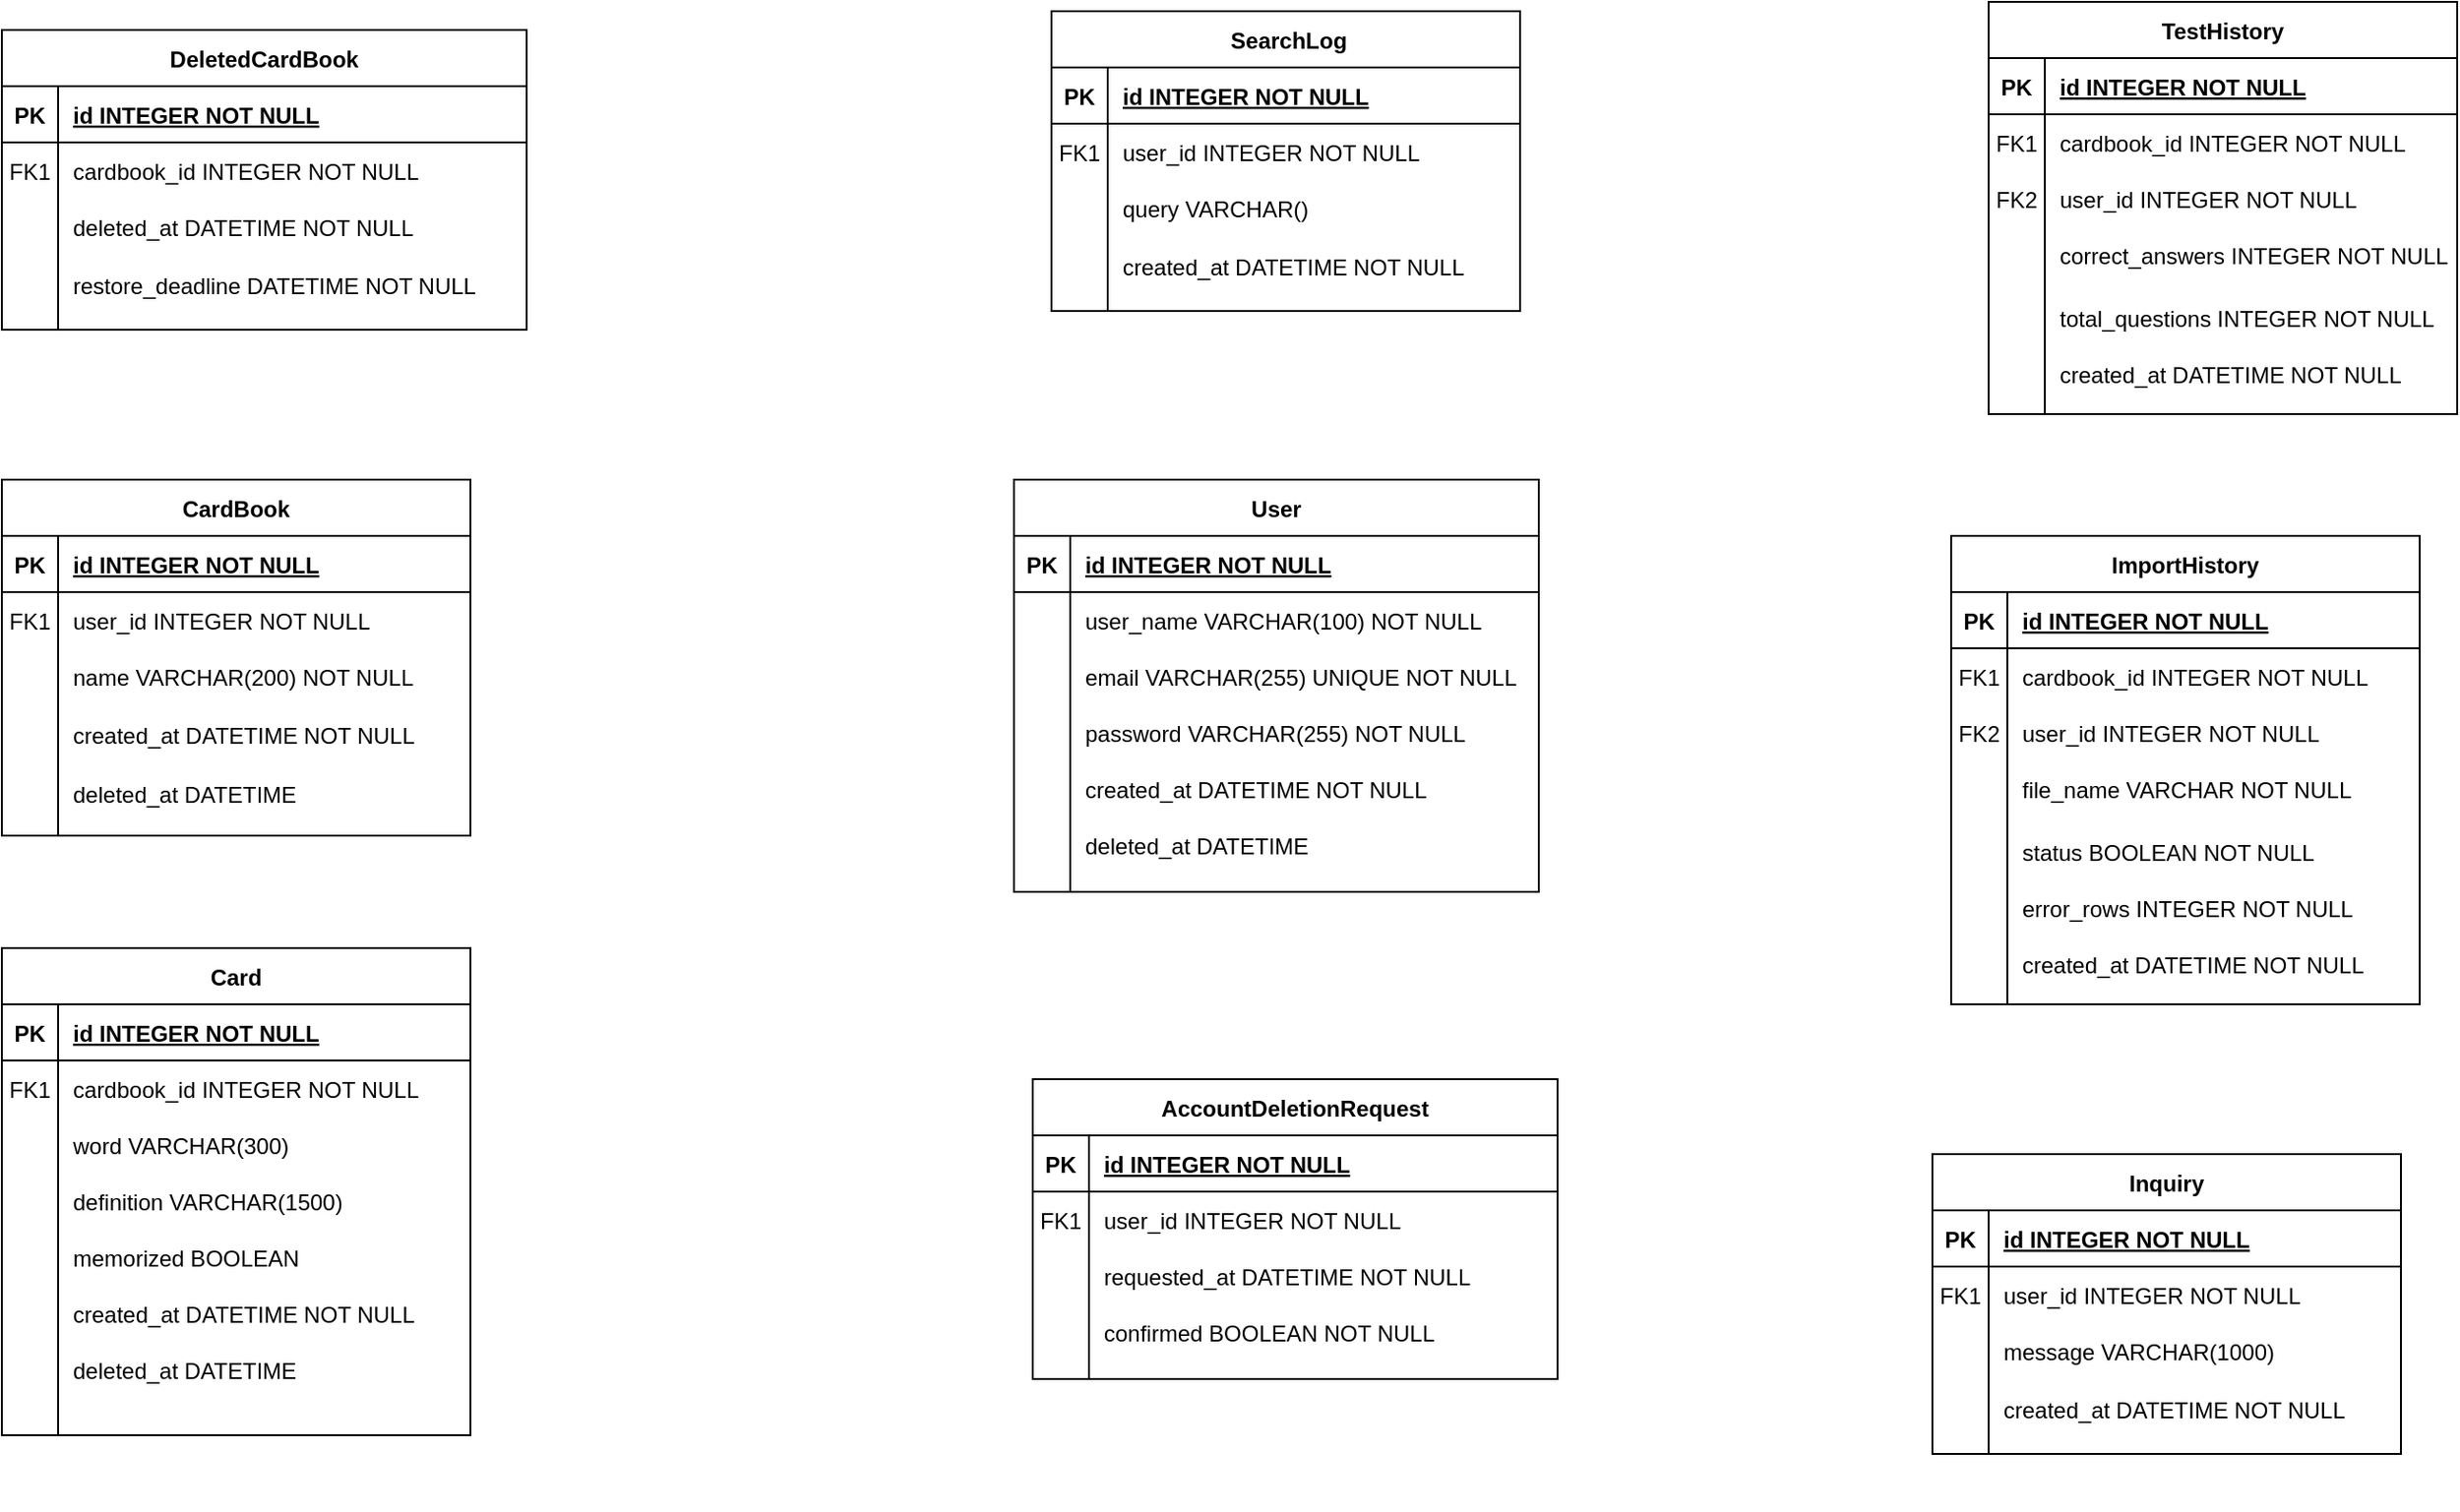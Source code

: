 <mxfile version="24.8.6">
  <diagram id="R2lEEEUBdFMjLlhIrx00" name="Page-1">
    <mxGraphModel dx="756" dy="458" grid="1" gridSize="10" guides="1" tooltips="1" connect="1" arrows="1" fold="1" page="1" pageScale="1" pageWidth="1600" pageHeight="900" math="0" shadow="0" extFonts="Permanent Marker^https://fonts.googleapis.com/css?family=Permanent+Marker">
      <root>
        <mxCell id="0" />
        <mxCell id="1" parent="0" />
        <mxCell id="qkzgwU8av69bWZAV1weR-19" value="" style="group" vertex="1" connectable="0" parent="1">
          <mxGeometry x="710" y="320" width="280" height="220" as="geometry" />
        </mxCell>
        <mxCell id="C-vyLk0tnHw3VtMMgP7b-23" value="User" style="shape=table;startSize=30;container=1;collapsible=1;childLayout=tableLayout;fixedRows=1;rowLines=0;fontStyle=1;align=center;resizeLast=1;" parent="qkzgwU8av69bWZAV1weR-19" vertex="1">
          <mxGeometry width="280" height="220" as="geometry" />
        </mxCell>
        <mxCell id="C-vyLk0tnHw3VtMMgP7b-24" value="" style="shape=partialRectangle;collapsible=0;dropTarget=0;pointerEvents=0;fillColor=none;points=[[0,0.5],[1,0.5]];portConstraint=eastwest;top=0;left=0;right=0;bottom=1;" parent="C-vyLk0tnHw3VtMMgP7b-23" vertex="1">
          <mxGeometry y="30" width="280" height="30" as="geometry" />
        </mxCell>
        <mxCell id="C-vyLk0tnHw3VtMMgP7b-25" value="PK" style="shape=partialRectangle;overflow=hidden;connectable=0;fillColor=none;top=0;left=0;bottom=0;right=0;fontStyle=1;" parent="C-vyLk0tnHw3VtMMgP7b-24" vertex="1">
          <mxGeometry width="30.0" height="30" as="geometry">
            <mxRectangle width="30.0" height="30" as="alternateBounds" />
          </mxGeometry>
        </mxCell>
        <mxCell id="C-vyLk0tnHw3VtMMgP7b-26" value="id INTEGER NOT NULL" style="shape=partialRectangle;overflow=hidden;connectable=0;fillColor=none;top=0;left=0;bottom=0;right=0;align=left;spacingLeft=6;fontStyle=5;" parent="C-vyLk0tnHw3VtMMgP7b-24" vertex="1">
          <mxGeometry x="30.0" width="250.0" height="30" as="geometry">
            <mxRectangle width="250.0" height="30" as="alternateBounds" />
          </mxGeometry>
        </mxCell>
        <mxCell id="C-vyLk0tnHw3VtMMgP7b-27" value="" style="shape=partialRectangle;collapsible=0;dropTarget=0;pointerEvents=0;fillColor=none;points=[[0,0.5],[1,0.5]];portConstraint=eastwest;top=0;left=0;right=0;bottom=0;" parent="C-vyLk0tnHw3VtMMgP7b-23" vertex="1">
          <mxGeometry y="60" width="280" height="30" as="geometry" />
        </mxCell>
        <mxCell id="C-vyLk0tnHw3VtMMgP7b-28" value="" style="shape=partialRectangle;overflow=hidden;connectable=0;fillColor=none;top=0;left=0;bottom=0;right=0;" parent="C-vyLk0tnHw3VtMMgP7b-27" vertex="1">
          <mxGeometry width="30.0" height="30" as="geometry">
            <mxRectangle width="30.0" height="30" as="alternateBounds" />
          </mxGeometry>
        </mxCell>
        <mxCell id="C-vyLk0tnHw3VtMMgP7b-29" value="user_name VARCHAR(100) NOT NULL" style="shape=partialRectangle;overflow=hidden;connectable=0;fillColor=none;top=0;left=0;bottom=0;right=0;align=left;spacingLeft=6;" parent="C-vyLk0tnHw3VtMMgP7b-27" vertex="1">
          <mxGeometry x="30.0" width="250.0" height="30" as="geometry">
            <mxRectangle width="250.0" height="30" as="alternateBounds" />
          </mxGeometry>
        </mxCell>
        <mxCell id="qkzgwU8av69bWZAV1weR-18" value="" style="group" vertex="1" connectable="0" parent="qkzgwU8av69bWZAV1weR-19">
          <mxGeometry x="30.0" y="90" width="240.0" height="130" as="geometry" />
        </mxCell>
        <mxCell id="qkzgwU8av69bWZAV1weR-10" value="email VARCHAR(255) UNIQUE NOT NULL" style="shape=partialRectangle;overflow=hidden;connectable=0;fillColor=none;top=0;left=0;bottom=0;right=0;align=left;spacingLeft=6;" vertex="1" parent="qkzgwU8av69bWZAV1weR-18">
          <mxGeometry width="240.0" height="30" as="geometry">
            <mxRectangle width="240.0" height="30" as="alternateBounds" />
          </mxGeometry>
        </mxCell>
        <mxCell id="qkzgwU8av69bWZAV1weR-11" value="password VARCHAR(255) NOT NULL" style="shape=partialRectangle;overflow=hidden;connectable=0;fillColor=none;top=0;left=0;bottom=0;right=0;align=left;spacingLeft=6;" vertex="1" parent="qkzgwU8av69bWZAV1weR-18">
          <mxGeometry y="30" width="240.0" height="30" as="geometry">
            <mxRectangle width="240.0" height="30" as="alternateBounds" />
          </mxGeometry>
        </mxCell>
        <mxCell id="qkzgwU8av69bWZAV1weR-12" value="" style="endArrow=none;html=1;rounded=0;" edge="1" parent="qkzgwU8av69bWZAV1weR-18">
          <mxGeometry width="50" height="50" relative="1" as="geometry">
            <mxPoint x="5.684e-14" y="130" as="sourcePoint" />
            <mxPoint x="5.684e-14" as="targetPoint" />
          </mxGeometry>
        </mxCell>
        <mxCell id="qkzgwU8av69bWZAV1weR-13" value="created_at DATETIME NOT NULL" style="shape=partialRectangle;overflow=hidden;connectable=0;fillColor=none;top=0;left=0;bottom=0;right=0;align=left;spacingLeft=6;" vertex="1" parent="qkzgwU8av69bWZAV1weR-18">
          <mxGeometry y="60" width="240.0" height="30" as="geometry">
            <mxRectangle width="240.0" height="30" as="alternateBounds" />
          </mxGeometry>
        </mxCell>
        <mxCell id="qkzgwU8av69bWZAV1weR-14" value="deleted_at DATETIME" style="shape=partialRectangle;overflow=hidden;connectable=0;fillColor=none;top=0;left=0;bottom=0;right=0;align=left;spacingLeft=6;" vertex="1" parent="qkzgwU8av69bWZAV1weR-18">
          <mxGeometry y="90" width="240.0" height="30" as="geometry">
            <mxRectangle width="240.0" height="30" as="alternateBounds" />
          </mxGeometry>
        </mxCell>
        <mxCell id="qkzgwU8av69bWZAV1weR-21" value="" style="group" vertex="1" connectable="0" parent="1">
          <mxGeometry x="170" y="320" width="250" height="190" as="geometry" />
        </mxCell>
        <mxCell id="qkzgwU8av69bWZAV1weR-17" value="" style="endArrow=none;html=1;rounded=0;entryX=0.12;entryY=0.995;entryDx=0;entryDy=0;entryPerimeter=0;" edge="1" parent="qkzgwU8av69bWZAV1weR-21" target="C-vyLk0tnHw3VtMMgP7b-9">
          <mxGeometry width="50" height="50" relative="1" as="geometry">
            <mxPoint x="30" y="190" as="sourcePoint" />
            <mxPoint x="65" y="126.667" as="targetPoint" />
          </mxGeometry>
        </mxCell>
        <mxCell id="qkzgwU8av69bWZAV1weR-20" value="" style="group" vertex="1" connectable="0" parent="qkzgwU8av69bWZAV1weR-21">
          <mxGeometry width="250" height="190" as="geometry" />
        </mxCell>
        <mxCell id="C-vyLk0tnHw3VtMMgP7b-2" value="CardBook" style="shape=table;startSize=30;container=1;collapsible=1;childLayout=tableLayout;fixedRows=1;rowLines=0;fontStyle=1;align=center;resizeLast=1;" parent="qkzgwU8av69bWZAV1weR-20" vertex="1">
          <mxGeometry width="250" height="190" as="geometry" />
        </mxCell>
        <mxCell id="C-vyLk0tnHw3VtMMgP7b-3" value="" style="shape=partialRectangle;collapsible=0;dropTarget=0;pointerEvents=0;fillColor=none;points=[[0,0.5],[1,0.5]];portConstraint=eastwest;top=0;left=0;right=0;bottom=1;" parent="C-vyLk0tnHw3VtMMgP7b-2" vertex="1">
          <mxGeometry y="30" width="250" height="30" as="geometry" />
        </mxCell>
        <mxCell id="C-vyLk0tnHw3VtMMgP7b-4" value="PK" style="shape=partialRectangle;overflow=hidden;connectable=0;fillColor=none;top=0;left=0;bottom=0;right=0;fontStyle=1;" parent="C-vyLk0tnHw3VtMMgP7b-3" vertex="1">
          <mxGeometry width="30" height="30" as="geometry">
            <mxRectangle width="30" height="30" as="alternateBounds" />
          </mxGeometry>
        </mxCell>
        <mxCell id="C-vyLk0tnHw3VtMMgP7b-5" value="id INTEGER NOT NULL " style="shape=partialRectangle;overflow=hidden;connectable=0;fillColor=none;top=0;left=0;bottom=0;right=0;align=left;spacingLeft=6;fontStyle=5;" parent="C-vyLk0tnHw3VtMMgP7b-3" vertex="1">
          <mxGeometry x="30" width="220" height="30" as="geometry">
            <mxRectangle width="220" height="30" as="alternateBounds" />
          </mxGeometry>
        </mxCell>
        <mxCell id="C-vyLk0tnHw3VtMMgP7b-6" value="" style="shape=partialRectangle;collapsible=0;dropTarget=0;pointerEvents=0;fillColor=none;points=[[0,0.5],[1,0.5]];portConstraint=eastwest;top=0;left=0;right=0;bottom=0;" parent="C-vyLk0tnHw3VtMMgP7b-2" vertex="1">
          <mxGeometry y="60" width="250" height="30" as="geometry" />
        </mxCell>
        <mxCell id="C-vyLk0tnHw3VtMMgP7b-7" value="FK1" style="shape=partialRectangle;overflow=hidden;connectable=0;fillColor=none;top=0;left=0;bottom=0;right=0;" parent="C-vyLk0tnHw3VtMMgP7b-6" vertex="1">
          <mxGeometry width="30" height="30" as="geometry">
            <mxRectangle width="30" height="30" as="alternateBounds" />
          </mxGeometry>
        </mxCell>
        <mxCell id="C-vyLk0tnHw3VtMMgP7b-8" value="user_id INTEGER NOT NULL" style="shape=partialRectangle;overflow=hidden;connectable=0;fillColor=none;top=0;left=0;bottom=0;right=0;align=left;spacingLeft=6;" parent="C-vyLk0tnHw3VtMMgP7b-6" vertex="1">
          <mxGeometry x="30" width="220" height="30" as="geometry">
            <mxRectangle width="220" height="30" as="alternateBounds" />
          </mxGeometry>
        </mxCell>
        <mxCell id="C-vyLk0tnHw3VtMMgP7b-9" value="" style="shape=partialRectangle;collapsible=0;dropTarget=0;pointerEvents=0;fillColor=none;points=[[0,0.5],[1,0.5]];portConstraint=eastwest;top=0;left=0;right=0;bottom=0;" parent="C-vyLk0tnHw3VtMMgP7b-2" vertex="1">
          <mxGeometry y="90" width="250" height="30" as="geometry" />
        </mxCell>
        <mxCell id="C-vyLk0tnHw3VtMMgP7b-10" value="" style="shape=partialRectangle;overflow=hidden;connectable=0;fillColor=none;top=0;left=0;bottom=0;right=0;" parent="C-vyLk0tnHw3VtMMgP7b-9" vertex="1">
          <mxGeometry width="30" height="30" as="geometry">
            <mxRectangle width="30" height="30" as="alternateBounds" />
          </mxGeometry>
        </mxCell>
        <mxCell id="C-vyLk0tnHw3VtMMgP7b-11" value="name VARCHAR(200) NOT NULL" style="shape=partialRectangle;overflow=hidden;connectable=0;fillColor=none;top=0;left=0;bottom=0;right=0;align=left;spacingLeft=6;" parent="C-vyLk0tnHw3VtMMgP7b-9" vertex="1">
          <mxGeometry x="30" width="220" height="30" as="geometry">
            <mxRectangle width="220" height="30" as="alternateBounds" />
          </mxGeometry>
        </mxCell>
        <mxCell id="qkzgwU8av69bWZAV1weR-15" value="created_at DATETIME NOT NULL" style="shape=partialRectangle;overflow=hidden;connectable=0;fillColor=none;top=0;left=0;bottom=0;right=0;align=left;spacingLeft=6;container=1;" vertex="1" parent="qkzgwU8av69bWZAV1weR-20">
          <mxGeometry x="30" y="119.997" width="220" height="31.667" as="geometry">
            <mxRectangle width="220" height="30" as="alternateBounds" />
          </mxGeometry>
        </mxCell>
        <mxCell id="qkzgwU8av69bWZAV1weR-16" value="deleted_at DATETIME" style="shape=partialRectangle;overflow=hidden;connectable=0;fillColor=none;top=0;left=0;bottom=0;right=0;align=left;spacingLeft=6;" vertex="1" parent="qkzgwU8av69bWZAV1weR-20">
          <mxGeometry x="30" y="151.663" width="220" height="31.667" as="geometry">
            <mxRectangle width="220" height="30" as="alternateBounds" />
          </mxGeometry>
        </mxCell>
        <mxCell id="qkzgwU8av69bWZAV1weR-58" value="" style="group" vertex="1" connectable="0" parent="1">
          <mxGeometry x="170" y="80" width="280" height="190" as="geometry" />
        </mxCell>
        <mxCell id="qkzgwU8av69bWZAV1weR-59" value="" style="endArrow=none;html=1;rounded=0;" edge="1" parent="qkzgwU8av69bWZAV1weR-58">
          <mxGeometry width="50" height="50" relative="1" as="geometry">
            <mxPoint x="30" y="160" as="sourcePoint" />
            <mxPoint x="30" y="120" as="targetPoint" />
          </mxGeometry>
        </mxCell>
        <mxCell id="qkzgwU8av69bWZAV1weR-60" value="" style="group" vertex="1" connectable="0" parent="qkzgwU8av69bWZAV1weR-58">
          <mxGeometry width="280" height="190" as="geometry" />
        </mxCell>
        <mxCell id="qkzgwU8av69bWZAV1weR-61" value="DeletedCardBook" style="shape=table;startSize=30;container=1;collapsible=1;childLayout=tableLayout;fixedRows=1;rowLines=0;fontStyle=1;align=center;resizeLast=1;" vertex="1" parent="qkzgwU8av69bWZAV1weR-60">
          <mxGeometry width="280" height="160" as="geometry" />
        </mxCell>
        <mxCell id="qkzgwU8av69bWZAV1weR-62" value="" style="shape=partialRectangle;collapsible=0;dropTarget=0;pointerEvents=0;fillColor=none;points=[[0,0.5],[1,0.5]];portConstraint=eastwest;top=0;left=0;right=0;bottom=1;" vertex="1" parent="qkzgwU8av69bWZAV1weR-61">
          <mxGeometry y="30" width="280" height="30" as="geometry" />
        </mxCell>
        <mxCell id="qkzgwU8av69bWZAV1weR-63" value="PK" style="shape=partialRectangle;overflow=hidden;connectable=0;fillColor=none;top=0;left=0;bottom=0;right=0;fontStyle=1;" vertex="1" parent="qkzgwU8av69bWZAV1weR-62">
          <mxGeometry width="30" height="30" as="geometry">
            <mxRectangle width="30" height="30" as="alternateBounds" />
          </mxGeometry>
        </mxCell>
        <mxCell id="qkzgwU8av69bWZAV1weR-64" value="id INTEGER NOT NULL " style="shape=partialRectangle;overflow=hidden;connectable=0;fillColor=none;top=0;left=0;bottom=0;right=0;align=left;spacingLeft=6;fontStyle=5;" vertex="1" parent="qkzgwU8av69bWZAV1weR-62">
          <mxGeometry x="30" width="250" height="30" as="geometry">
            <mxRectangle width="250" height="30" as="alternateBounds" />
          </mxGeometry>
        </mxCell>
        <mxCell id="qkzgwU8av69bWZAV1weR-65" value="" style="shape=partialRectangle;collapsible=0;dropTarget=0;pointerEvents=0;fillColor=none;points=[[0,0.5],[1,0.5]];portConstraint=eastwest;top=0;left=0;right=0;bottom=0;" vertex="1" parent="qkzgwU8av69bWZAV1weR-61">
          <mxGeometry y="60" width="280" height="30" as="geometry" />
        </mxCell>
        <mxCell id="qkzgwU8av69bWZAV1weR-66" value="FK1" style="shape=partialRectangle;overflow=hidden;connectable=0;fillColor=none;top=0;left=0;bottom=0;right=0;" vertex="1" parent="qkzgwU8av69bWZAV1weR-65">
          <mxGeometry width="30" height="30" as="geometry">
            <mxRectangle width="30" height="30" as="alternateBounds" />
          </mxGeometry>
        </mxCell>
        <mxCell id="qkzgwU8av69bWZAV1weR-67" value="cardbook_id INTEGER NOT NULL" style="shape=partialRectangle;overflow=hidden;connectable=0;fillColor=none;top=0;left=0;bottom=0;right=0;align=left;spacingLeft=6;" vertex="1" parent="qkzgwU8av69bWZAV1weR-65">
          <mxGeometry x="30" width="250" height="30" as="geometry">
            <mxRectangle width="250" height="30" as="alternateBounds" />
          </mxGeometry>
        </mxCell>
        <mxCell id="qkzgwU8av69bWZAV1weR-68" value="" style="shape=partialRectangle;collapsible=0;dropTarget=0;pointerEvents=0;fillColor=none;points=[[0,0.5],[1,0.5]];portConstraint=eastwest;top=0;left=0;right=0;bottom=0;" vertex="1" parent="qkzgwU8av69bWZAV1weR-61">
          <mxGeometry y="90" width="280" height="30" as="geometry" />
        </mxCell>
        <mxCell id="qkzgwU8av69bWZAV1weR-69" value="" style="shape=partialRectangle;overflow=hidden;connectable=0;fillColor=none;top=0;left=0;bottom=0;right=0;" vertex="1" parent="qkzgwU8av69bWZAV1weR-68">
          <mxGeometry width="30" height="30" as="geometry">
            <mxRectangle width="30" height="30" as="alternateBounds" />
          </mxGeometry>
        </mxCell>
        <mxCell id="qkzgwU8av69bWZAV1weR-70" value="deleted_at DATETIME NOT NULL" style="shape=partialRectangle;overflow=hidden;connectable=0;fillColor=none;top=0;left=0;bottom=0;right=0;align=left;spacingLeft=6;" vertex="1" parent="qkzgwU8av69bWZAV1weR-68">
          <mxGeometry x="30" width="250" height="30" as="geometry">
            <mxRectangle width="250" height="30" as="alternateBounds" />
          </mxGeometry>
        </mxCell>
        <mxCell id="qkzgwU8av69bWZAV1weR-71" value="restore_deadline DATETIME NOT NULL" style="shape=partialRectangle;overflow=hidden;connectable=0;fillColor=none;top=0;left=0;bottom=0;right=0;align=left;spacingLeft=6;container=1;" vertex="1" parent="qkzgwU8av69bWZAV1weR-60">
          <mxGeometry x="30" y="120" width="240" height="31.67" as="geometry">
            <mxRectangle width="220" height="30" as="alternateBounds" />
          </mxGeometry>
        </mxCell>
        <mxCell id="qkzgwU8av69bWZAV1weR-76" value="" style="group" vertex="1" connectable="0" parent="1">
          <mxGeometry x="170" y="570" width="250" height="260" as="geometry" />
        </mxCell>
        <mxCell id="qkzgwU8av69bWZAV1weR-22" value="" style="group" vertex="1" connectable="0" parent="qkzgwU8av69bWZAV1weR-76">
          <mxGeometry width="250" height="260" as="geometry" />
        </mxCell>
        <mxCell id="qkzgwU8av69bWZAV1weR-23" value="" style="endArrow=none;html=1;rounded=0;entryX=0.12;entryY=0.995;entryDx=0;entryDy=0;entryPerimeter=0;" edge="1" parent="qkzgwU8av69bWZAV1weR-22" target="qkzgwU8av69bWZAV1weR-32">
          <mxGeometry width="50" height="50" relative="1" as="geometry">
            <mxPoint x="30" y="180" as="sourcePoint" />
            <mxPoint x="65" y="120" as="targetPoint" />
          </mxGeometry>
        </mxCell>
        <mxCell id="qkzgwU8av69bWZAV1weR-24" value="" style="group" vertex="1" connectable="0" parent="qkzgwU8av69bWZAV1weR-22">
          <mxGeometry width="250" height="260" as="geometry" />
        </mxCell>
        <mxCell id="qkzgwU8av69bWZAV1weR-54" value="" style="group" vertex="1" connectable="0" parent="qkzgwU8av69bWZAV1weR-24">
          <mxGeometry width="250" height="260" as="geometry" />
        </mxCell>
        <mxCell id="qkzgwU8av69bWZAV1weR-75" value="" style="group" vertex="1" connectable="0" parent="qkzgwU8av69bWZAV1weR-54">
          <mxGeometry width="250" height="260" as="geometry" />
        </mxCell>
        <mxCell id="qkzgwU8av69bWZAV1weR-25" value="Card" style="shape=table;startSize=30;container=1;collapsible=1;childLayout=tableLayout;fixedRows=1;rowLines=0;fontStyle=1;align=center;resizeLast=1;" vertex="1" parent="qkzgwU8av69bWZAV1weR-75">
          <mxGeometry width="250" height="260" as="geometry" />
        </mxCell>
        <mxCell id="qkzgwU8av69bWZAV1weR-26" value="" style="shape=partialRectangle;collapsible=0;dropTarget=0;pointerEvents=0;fillColor=none;points=[[0,0.5],[1,0.5]];portConstraint=eastwest;top=0;left=0;right=0;bottom=1;" vertex="1" parent="qkzgwU8av69bWZAV1weR-25">
          <mxGeometry y="30" width="250" height="30" as="geometry" />
        </mxCell>
        <mxCell id="qkzgwU8av69bWZAV1weR-27" value="PK" style="shape=partialRectangle;overflow=hidden;connectable=0;fillColor=none;top=0;left=0;bottom=0;right=0;fontStyle=1;" vertex="1" parent="qkzgwU8av69bWZAV1weR-26">
          <mxGeometry width="30" height="30" as="geometry">
            <mxRectangle width="30" height="30" as="alternateBounds" />
          </mxGeometry>
        </mxCell>
        <mxCell id="qkzgwU8av69bWZAV1weR-28" value="id INTEGER NOT NULL " style="shape=partialRectangle;overflow=hidden;connectable=0;fillColor=none;top=0;left=0;bottom=0;right=0;align=left;spacingLeft=6;fontStyle=5;" vertex="1" parent="qkzgwU8av69bWZAV1weR-26">
          <mxGeometry x="30" width="220" height="30" as="geometry">
            <mxRectangle width="220" height="30" as="alternateBounds" />
          </mxGeometry>
        </mxCell>
        <mxCell id="qkzgwU8av69bWZAV1weR-29" value="" style="shape=partialRectangle;collapsible=0;dropTarget=0;pointerEvents=0;fillColor=none;points=[[0,0.5],[1,0.5]];portConstraint=eastwest;top=0;left=0;right=0;bottom=0;" vertex="1" parent="qkzgwU8av69bWZAV1weR-25">
          <mxGeometry y="60" width="250" height="30" as="geometry" />
        </mxCell>
        <mxCell id="qkzgwU8av69bWZAV1weR-30" value="FK1" style="shape=partialRectangle;overflow=hidden;connectable=0;fillColor=none;top=0;left=0;bottom=0;right=0;" vertex="1" parent="qkzgwU8av69bWZAV1weR-29">
          <mxGeometry width="30" height="30" as="geometry">
            <mxRectangle width="30" height="30" as="alternateBounds" />
          </mxGeometry>
        </mxCell>
        <mxCell id="qkzgwU8av69bWZAV1weR-31" value="cardbook_id INTEGER NOT NULL" style="shape=partialRectangle;overflow=hidden;connectable=0;fillColor=none;top=0;left=0;bottom=0;right=0;align=left;spacingLeft=6;" vertex="1" parent="qkzgwU8av69bWZAV1weR-29">
          <mxGeometry x="30" width="220" height="30" as="geometry">
            <mxRectangle width="220" height="30" as="alternateBounds" />
          </mxGeometry>
        </mxCell>
        <mxCell id="qkzgwU8av69bWZAV1weR-32" value="" style="shape=partialRectangle;collapsible=0;dropTarget=0;pointerEvents=0;fillColor=none;points=[[0,0.5],[1,0.5]];portConstraint=eastwest;top=0;left=0;right=0;bottom=0;" vertex="1" parent="qkzgwU8av69bWZAV1weR-25">
          <mxGeometry y="90" width="250" height="30" as="geometry" />
        </mxCell>
        <mxCell id="qkzgwU8av69bWZAV1weR-33" value="" style="shape=partialRectangle;overflow=hidden;connectable=0;fillColor=none;top=0;left=0;bottom=0;right=0;" vertex="1" parent="qkzgwU8av69bWZAV1weR-32">
          <mxGeometry width="30" height="30" as="geometry">
            <mxRectangle width="30" height="30" as="alternateBounds" />
          </mxGeometry>
        </mxCell>
        <mxCell id="qkzgwU8av69bWZAV1weR-34" value="word VARCHAR(300)" style="shape=partialRectangle;overflow=hidden;connectable=0;fillColor=none;top=0;left=0;bottom=0;right=0;align=left;spacingLeft=6;" vertex="1" parent="qkzgwU8av69bWZAV1weR-32">
          <mxGeometry x="30" width="220" height="30" as="geometry">
            <mxRectangle width="220" height="30" as="alternateBounds" />
          </mxGeometry>
        </mxCell>
        <mxCell id="qkzgwU8av69bWZAV1weR-35" value="created_at DATETIME NOT NULL" style="shape=partialRectangle;overflow=hidden;connectable=0;fillColor=none;top=0;left=0;bottom=0;right=0;align=left;spacingLeft=6;container=1;" vertex="1" parent="qkzgwU8av69bWZAV1weR-75">
          <mxGeometry x="30" y="180" width="220" height="30" as="geometry">
            <mxRectangle width="220" height="30" as="alternateBounds" />
          </mxGeometry>
        </mxCell>
        <mxCell id="qkzgwU8av69bWZAV1weR-36" value="deleted_at DATETIME" style="shape=partialRectangle;overflow=hidden;connectable=0;fillColor=none;top=0;left=0;bottom=0;right=0;align=left;spacingLeft=6;" vertex="1" parent="qkzgwU8av69bWZAV1weR-75">
          <mxGeometry x="30" y="210" width="220" height="30" as="geometry">
            <mxRectangle width="220" height="30" as="alternateBounds" />
          </mxGeometry>
        </mxCell>
        <mxCell id="qkzgwU8av69bWZAV1weR-52" value="definition VARCHAR(1500) " style="shape=partialRectangle;overflow=hidden;connectable=0;fillColor=none;top=0;left=0;bottom=0;right=0;align=left;spacingLeft=6;container=1;" vertex="1" collapsed="1" parent="qkzgwU8av69bWZAV1weR-75">
          <mxGeometry x="30" y="120" width="220" height="30" as="geometry">
            <mxRectangle x="30" y="120" width="220" height="30" as="alternateBounds" />
          </mxGeometry>
        </mxCell>
        <mxCell id="qkzgwU8av69bWZAV1weR-53" value="memorized BOOLEAN" style="shape=partialRectangle;overflow=hidden;connectable=0;fillColor=none;top=0;left=0;bottom=0;right=0;align=left;spacingLeft=6;" vertex="1" parent="qkzgwU8av69bWZAV1weR-75">
          <mxGeometry x="30" y="150" width="220" height="30" as="geometry">
            <mxRectangle width="220" height="30" as="alternateBounds" />
          </mxGeometry>
        </mxCell>
        <mxCell id="qkzgwU8av69bWZAV1weR-55" value="" style="endArrow=none;html=1;rounded=0;" edge="1" parent="qkzgwU8av69bWZAV1weR-76">
          <mxGeometry relative="1" as="geometry">
            <mxPoint x="30" y="180" as="sourcePoint" />
            <mxPoint x="30" y="260" as="targetPoint" />
          </mxGeometry>
        </mxCell>
        <mxCell id="qkzgwU8av69bWZAV1weR-56" value="" style="resizable=0;html=1;whiteSpace=wrap;align=right;verticalAlign=bottom;" connectable="0" vertex="1" parent="qkzgwU8av69bWZAV1weR-55">
          <mxGeometry x="1" relative="1" as="geometry">
            <mxPoint x="-10" y="10" as="offset" />
          </mxGeometry>
        </mxCell>
        <mxCell id="qkzgwU8av69bWZAV1weR-77" value="" style="group" vertex="1" connectable="0" parent="1">
          <mxGeometry x="730" y="70" width="250" height="190" as="geometry" />
        </mxCell>
        <mxCell id="qkzgwU8av69bWZAV1weR-78" value="" style="endArrow=none;html=1;rounded=0;entryX=0.12;entryY=0.995;entryDx=0;entryDy=0;entryPerimeter=0;" edge="1" parent="qkzgwU8av69bWZAV1weR-77" target="qkzgwU8av69bWZAV1weR-87">
          <mxGeometry width="50" height="50" relative="1" as="geometry">
            <mxPoint x="30" y="160" as="sourcePoint" />
            <mxPoint x="65" y="126.667" as="targetPoint" />
          </mxGeometry>
        </mxCell>
        <mxCell id="qkzgwU8av69bWZAV1weR-79" value="" style="group" vertex="1" connectable="0" parent="qkzgwU8av69bWZAV1weR-77">
          <mxGeometry width="250" height="190" as="geometry" />
        </mxCell>
        <mxCell id="qkzgwU8av69bWZAV1weR-80" value=" SearchLog" style="shape=table;startSize=30;container=1;collapsible=1;childLayout=tableLayout;fixedRows=1;rowLines=0;fontStyle=1;align=center;resizeLast=1;" vertex="1" parent="qkzgwU8av69bWZAV1weR-79">
          <mxGeometry width="250" height="160" as="geometry" />
        </mxCell>
        <mxCell id="qkzgwU8av69bWZAV1weR-81" value="" style="shape=partialRectangle;collapsible=0;dropTarget=0;pointerEvents=0;fillColor=none;points=[[0,0.5],[1,0.5]];portConstraint=eastwest;top=0;left=0;right=0;bottom=1;" vertex="1" parent="qkzgwU8av69bWZAV1weR-80">
          <mxGeometry y="30" width="250" height="30" as="geometry" />
        </mxCell>
        <mxCell id="qkzgwU8av69bWZAV1weR-82" value="PK" style="shape=partialRectangle;overflow=hidden;connectable=0;fillColor=none;top=0;left=0;bottom=0;right=0;fontStyle=1;" vertex="1" parent="qkzgwU8av69bWZAV1weR-81">
          <mxGeometry width="30" height="30" as="geometry">
            <mxRectangle width="30" height="30" as="alternateBounds" />
          </mxGeometry>
        </mxCell>
        <mxCell id="qkzgwU8av69bWZAV1weR-83" value="id INTEGER NOT NULL " style="shape=partialRectangle;overflow=hidden;connectable=0;fillColor=none;top=0;left=0;bottom=0;right=0;align=left;spacingLeft=6;fontStyle=5;" vertex="1" parent="qkzgwU8av69bWZAV1weR-81">
          <mxGeometry x="30" width="220" height="30" as="geometry">
            <mxRectangle width="220" height="30" as="alternateBounds" />
          </mxGeometry>
        </mxCell>
        <mxCell id="qkzgwU8av69bWZAV1weR-84" value="" style="shape=partialRectangle;collapsible=0;dropTarget=0;pointerEvents=0;fillColor=none;points=[[0,0.5],[1,0.5]];portConstraint=eastwest;top=0;left=0;right=0;bottom=0;" vertex="1" parent="qkzgwU8av69bWZAV1weR-80">
          <mxGeometry y="60" width="250" height="30" as="geometry" />
        </mxCell>
        <mxCell id="qkzgwU8av69bWZAV1weR-85" value="FK1" style="shape=partialRectangle;overflow=hidden;connectable=0;fillColor=none;top=0;left=0;bottom=0;right=0;" vertex="1" parent="qkzgwU8av69bWZAV1weR-84">
          <mxGeometry width="30" height="30" as="geometry">
            <mxRectangle width="30" height="30" as="alternateBounds" />
          </mxGeometry>
        </mxCell>
        <mxCell id="qkzgwU8av69bWZAV1weR-86" value="user_id INTEGER NOT NULL" style="shape=partialRectangle;overflow=hidden;connectable=0;fillColor=none;top=0;left=0;bottom=0;right=0;align=left;spacingLeft=6;" vertex="1" parent="qkzgwU8av69bWZAV1weR-84">
          <mxGeometry x="30" width="220" height="30" as="geometry">
            <mxRectangle width="220" height="30" as="alternateBounds" />
          </mxGeometry>
        </mxCell>
        <mxCell id="qkzgwU8av69bWZAV1weR-87" value="" style="shape=partialRectangle;collapsible=0;dropTarget=0;pointerEvents=0;fillColor=none;points=[[0,0.5],[1,0.5]];portConstraint=eastwest;top=0;left=0;right=0;bottom=0;" vertex="1" parent="qkzgwU8av69bWZAV1weR-80">
          <mxGeometry y="90" width="250" height="30" as="geometry" />
        </mxCell>
        <mxCell id="qkzgwU8av69bWZAV1weR-88" value="" style="shape=partialRectangle;overflow=hidden;connectable=0;fillColor=none;top=0;left=0;bottom=0;right=0;" vertex="1" parent="qkzgwU8av69bWZAV1weR-87">
          <mxGeometry width="30" height="30" as="geometry">
            <mxRectangle width="30" height="30" as="alternateBounds" />
          </mxGeometry>
        </mxCell>
        <mxCell id="qkzgwU8av69bWZAV1weR-89" value="query VARCHAR()" style="shape=partialRectangle;overflow=hidden;connectable=0;fillColor=none;top=0;left=0;bottom=0;right=0;align=left;spacingLeft=6;" vertex="1" parent="qkzgwU8av69bWZAV1weR-87">
          <mxGeometry x="30" width="220" height="30" as="geometry">
            <mxRectangle width="220" height="30" as="alternateBounds" />
          </mxGeometry>
        </mxCell>
        <mxCell id="qkzgwU8av69bWZAV1weR-90" value="created_at DATETIME NOT NULL" style="shape=partialRectangle;overflow=hidden;connectable=0;fillColor=none;top=0;left=0;bottom=0;right=0;align=left;spacingLeft=6;container=1;" vertex="1" parent="qkzgwU8av69bWZAV1weR-79">
          <mxGeometry x="30" y="119.997" width="220" height="31.667" as="geometry">
            <mxRectangle width="220" height="30" as="alternateBounds" />
          </mxGeometry>
        </mxCell>
        <mxCell id="qkzgwU8av69bWZAV1weR-93" value="" style="group" vertex="1" connectable="0" parent="1">
          <mxGeometry x="1230" y="65" width="250" height="220" as="geometry" />
        </mxCell>
        <mxCell id="qkzgwU8av69bWZAV1weR-94" value="" style="endArrow=none;html=1;rounded=0;entryX=0.12;entryY=0.995;entryDx=0;entryDy=0;entryPerimeter=0;" edge="1" parent="qkzgwU8av69bWZAV1weR-93" target="qkzgwU8av69bWZAV1weR-103">
          <mxGeometry width="50" height="50" relative="1" as="geometry">
            <mxPoint x="30" y="220" as="sourcePoint" />
            <mxPoint x="65" y="146.667" as="targetPoint" />
          </mxGeometry>
        </mxCell>
        <mxCell id="qkzgwU8av69bWZAV1weR-96" value="TestHistory" style="shape=table;startSize=30;container=1;collapsible=1;childLayout=tableLayout;fixedRows=1;rowLines=0;fontStyle=1;align=center;resizeLast=1;" vertex="1" parent="qkzgwU8av69bWZAV1weR-93">
          <mxGeometry width="250" height="220" as="geometry" />
        </mxCell>
        <mxCell id="qkzgwU8av69bWZAV1weR-97" value="" style="shape=partialRectangle;collapsible=0;dropTarget=0;pointerEvents=0;fillColor=none;points=[[0,0.5],[1,0.5]];portConstraint=eastwest;top=0;left=0;right=0;bottom=1;" vertex="1" parent="qkzgwU8av69bWZAV1weR-96">
          <mxGeometry y="30" width="250" height="30" as="geometry" />
        </mxCell>
        <mxCell id="qkzgwU8av69bWZAV1weR-98" value="PK" style="shape=partialRectangle;overflow=hidden;connectable=0;fillColor=none;top=0;left=0;bottom=0;right=0;fontStyle=1;" vertex="1" parent="qkzgwU8av69bWZAV1weR-97">
          <mxGeometry width="30" height="30" as="geometry">
            <mxRectangle width="30" height="30" as="alternateBounds" />
          </mxGeometry>
        </mxCell>
        <mxCell id="qkzgwU8av69bWZAV1weR-99" value="id INTEGER NOT NULL " style="shape=partialRectangle;overflow=hidden;connectable=0;fillColor=none;top=0;left=0;bottom=0;right=0;align=left;spacingLeft=6;fontStyle=5;" vertex="1" parent="qkzgwU8av69bWZAV1weR-97">
          <mxGeometry x="30" width="220" height="30" as="geometry">
            <mxRectangle width="220" height="30" as="alternateBounds" />
          </mxGeometry>
        </mxCell>
        <mxCell id="qkzgwU8av69bWZAV1weR-100" value="" style="shape=partialRectangle;collapsible=0;dropTarget=0;pointerEvents=0;fillColor=none;points=[[0,0.5],[1,0.5]];portConstraint=eastwest;top=0;left=0;right=0;bottom=0;" vertex="1" parent="qkzgwU8av69bWZAV1weR-96">
          <mxGeometry y="60" width="250" height="30" as="geometry" />
        </mxCell>
        <mxCell id="qkzgwU8av69bWZAV1weR-101" value="FK1" style="shape=partialRectangle;overflow=hidden;connectable=0;fillColor=none;top=0;left=0;bottom=0;right=0;" vertex="1" parent="qkzgwU8av69bWZAV1weR-100">
          <mxGeometry width="30" height="30" as="geometry">
            <mxRectangle width="30" height="30" as="alternateBounds" />
          </mxGeometry>
        </mxCell>
        <mxCell id="qkzgwU8av69bWZAV1weR-102" value="cardbook_id INTEGER NOT NULL" style="shape=partialRectangle;overflow=hidden;connectable=0;fillColor=none;top=0;left=0;bottom=0;right=0;align=left;spacingLeft=6;" vertex="1" parent="qkzgwU8av69bWZAV1weR-100">
          <mxGeometry x="30" width="220" height="30" as="geometry">
            <mxRectangle width="220" height="30" as="alternateBounds" />
          </mxGeometry>
        </mxCell>
        <mxCell id="qkzgwU8av69bWZAV1weR-103" value="" style="shape=partialRectangle;collapsible=0;dropTarget=0;pointerEvents=0;fillColor=none;points=[[0,0.5],[1,0.5]];portConstraint=eastwest;top=0;left=0;right=0;bottom=0;" vertex="1" parent="qkzgwU8av69bWZAV1weR-96">
          <mxGeometry y="90" width="250" height="30" as="geometry" />
        </mxCell>
        <mxCell id="qkzgwU8av69bWZAV1weR-104" value="" style="shape=partialRectangle;overflow=hidden;connectable=0;fillColor=none;top=0;left=0;bottom=0;right=0;" vertex="1" parent="qkzgwU8av69bWZAV1weR-103">
          <mxGeometry width="30" height="30" as="geometry">
            <mxRectangle width="30" height="30" as="alternateBounds" />
          </mxGeometry>
        </mxCell>
        <mxCell id="qkzgwU8av69bWZAV1weR-105" value="user_id INTEGER NOT NULL" style="shape=partialRectangle;overflow=hidden;connectable=0;fillColor=none;top=0;left=0;bottom=0;right=0;align=left;spacingLeft=6;" vertex="1" parent="qkzgwU8av69bWZAV1weR-103">
          <mxGeometry x="30" width="220" height="30" as="geometry">
            <mxRectangle width="220" height="30" as="alternateBounds" />
          </mxGeometry>
        </mxCell>
        <mxCell id="qkzgwU8av69bWZAV1weR-106" value="total_questions INTEGER NOT NULL" style="shape=partialRectangle;overflow=hidden;connectable=0;fillColor=none;top=0;left=0;bottom=0;right=0;align=left;spacingLeft=6;container=1;" vertex="1" parent="qkzgwU8av69bWZAV1weR-93">
          <mxGeometry x="30" y="150.004" width="220" height="36.667" as="geometry">
            <mxRectangle width="220" height="30" as="alternateBounds" />
          </mxGeometry>
        </mxCell>
        <mxCell id="qkzgwU8av69bWZAV1weR-107" value="created_at DATETIME NOT NULL" style="shape=partialRectangle;overflow=hidden;connectable=0;fillColor=none;top=0;left=0;bottom=0;right=0;align=left;spacingLeft=6;" vertex="1" parent="qkzgwU8av69bWZAV1weR-93">
          <mxGeometry x="30" y="180.0" width="220" height="36.667" as="geometry">
            <mxRectangle width="220" height="30" as="alternateBounds" />
          </mxGeometry>
        </mxCell>
        <mxCell id="qkzgwU8av69bWZAV1weR-122" value="correct_answers INTEGER NOT NULL" style="shape=partialRectangle;overflow=hidden;connectable=0;fillColor=none;top=0;left=0;bottom=0;right=0;align=left;spacingLeft=6;" vertex="1" parent="qkzgwU8av69bWZAV1weR-93">
          <mxGeometry x="30" y="120" width="220" height="30" as="geometry">
            <mxRectangle width="220" height="30" as="alternateBounds" />
          </mxGeometry>
        </mxCell>
        <mxCell id="qkzgwU8av69bWZAV1weR-154" value="FK2" style="shape=partialRectangle;overflow=hidden;connectable=0;fillColor=none;top=0;left=0;bottom=0;right=0;" vertex="1" parent="qkzgwU8av69bWZAV1weR-93">
          <mxGeometry y="90" width="30" height="30" as="geometry">
            <mxRectangle width="30" height="30" as="alternateBounds" />
          </mxGeometry>
        </mxCell>
        <mxCell id="qkzgwU8av69bWZAV1weR-108" value="" style="group" vertex="1" connectable="0" parent="1">
          <mxGeometry x="1200" y="680" width="250" height="190" as="geometry" />
        </mxCell>
        <mxCell id="qkzgwU8av69bWZAV1weR-109" value="" style="endArrow=none;html=1;rounded=0;entryX=0.12;entryY=0.995;entryDx=0;entryDy=0;entryPerimeter=0;" edge="1" parent="qkzgwU8av69bWZAV1weR-108" target="qkzgwU8av69bWZAV1weR-118">
          <mxGeometry width="50" height="50" relative="1" as="geometry">
            <mxPoint x="30" y="160" as="sourcePoint" />
            <mxPoint x="65" y="126.667" as="targetPoint" />
          </mxGeometry>
        </mxCell>
        <mxCell id="qkzgwU8av69bWZAV1weR-110" value="" style="group" vertex="1" connectable="0" parent="qkzgwU8av69bWZAV1weR-108">
          <mxGeometry width="250" height="190" as="geometry" />
        </mxCell>
        <mxCell id="qkzgwU8av69bWZAV1weR-111" value="Inquiry" style="shape=table;startSize=30;container=1;collapsible=1;childLayout=tableLayout;fixedRows=1;rowLines=0;fontStyle=1;align=center;resizeLast=1;" vertex="1" parent="qkzgwU8av69bWZAV1weR-110">
          <mxGeometry width="250" height="160" as="geometry" />
        </mxCell>
        <mxCell id="qkzgwU8av69bWZAV1weR-112" value="" style="shape=partialRectangle;collapsible=0;dropTarget=0;pointerEvents=0;fillColor=none;points=[[0,0.5],[1,0.5]];portConstraint=eastwest;top=0;left=0;right=0;bottom=1;" vertex="1" parent="qkzgwU8av69bWZAV1weR-111">
          <mxGeometry y="30" width="250" height="30" as="geometry" />
        </mxCell>
        <mxCell id="qkzgwU8av69bWZAV1weR-113" value="PK" style="shape=partialRectangle;overflow=hidden;connectable=0;fillColor=none;top=0;left=0;bottom=0;right=0;fontStyle=1;" vertex="1" parent="qkzgwU8av69bWZAV1weR-112">
          <mxGeometry width="30" height="30" as="geometry">
            <mxRectangle width="30" height="30" as="alternateBounds" />
          </mxGeometry>
        </mxCell>
        <mxCell id="qkzgwU8av69bWZAV1weR-114" value="id INTEGER NOT NULL " style="shape=partialRectangle;overflow=hidden;connectable=0;fillColor=none;top=0;left=0;bottom=0;right=0;align=left;spacingLeft=6;fontStyle=5;" vertex="1" parent="qkzgwU8av69bWZAV1weR-112">
          <mxGeometry x="30" width="220" height="30" as="geometry">
            <mxRectangle width="220" height="30" as="alternateBounds" />
          </mxGeometry>
        </mxCell>
        <mxCell id="qkzgwU8av69bWZAV1weR-115" value="" style="shape=partialRectangle;collapsible=0;dropTarget=0;pointerEvents=0;fillColor=none;points=[[0,0.5],[1,0.5]];portConstraint=eastwest;top=0;left=0;right=0;bottom=0;" vertex="1" parent="qkzgwU8av69bWZAV1weR-111">
          <mxGeometry y="60" width="250" height="30" as="geometry" />
        </mxCell>
        <mxCell id="qkzgwU8av69bWZAV1weR-116" value="FK1" style="shape=partialRectangle;overflow=hidden;connectable=0;fillColor=none;top=0;left=0;bottom=0;right=0;" vertex="1" parent="qkzgwU8av69bWZAV1weR-115">
          <mxGeometry width="30" height="30" as="geometry">
            <mxRectangle width="30" height="30" as="alternateBounds" />
          </mxGeometry>
        </mxCell>
        <mxCell id="qkzgwU8av69bWZAV1weR-117" value="user_id INTEGER NOT NULL" style="shape=partialRectangle;overflow=hidden;connectable=0;fillColor=none;top=0;left=0;bottom=0;right=0;align=left;spacingLeft=6;" vertex="1" parent="qkzgwU8av69bWZAV1weR-115">
          <mxGeometry x="30" width="220" height="30" as="geometry">
            <mxRectangle width="220" height="30" as="alternateBounds" />
          </mxGeometry>
        </mxCell>
        <mxCell id="qkzgwU8av69bWZAV1weR-118" value="" style="shape=partialRectangle;collapsible=0;dropTarget=0;pointerEvents=0;fillColor=none;points=[[0,0.5],[1,0.5]];portConstraint=eastwest;top=0;left=0;right=0;bottom=0;" vertex="1" parent="qkzgwU8av69bWZAV1weR-111">
          <mxGeometry y="90" width="250" height="30" as="geometry" />
        </mxCell>
        <mxCell id="qkzgwU8av69bWZAV1weR-119" value="" style="shape=partialRectangle;overflow=hidden;connectable=0;fillColor=none;top=0;left=0;bottom=0;right=0;" vertex="1" parent="qkzgwU8av69bWZAV1weR-118">
          <mxGeometry width="30" height="30" as="geometry">
            <mxRectangle width="30" height="30" as="alternateBounds" />
          </mxGeometry>
        </mxCell>
        <mxCell id="qkzgwU8av69bWZAV1weR-120" value="message VARCHAR(1000) " style="shape=partialRectangle;overflow=hidden;connectable=0;fillColor=none;top=0;left=0;bottom=0;right=0;align=left;spacingLeft=6;" vertex="1" parent="qkzgwU8av69bWZAV1weR-118">
          <mxGeometry x="30" width="220" height="30" as="geometry">
            <mxRectangle width="220" height="30" as="alternateBounds" />
          </mxGeometry>
        </mxCell>
        <mxCell id="qkzgwU8av69bWZAV1weR-121" value="created_at DATETIME NOT NULL" style="shape=partialRectangle;overflow=hidden;connectable=0;fillColor=none;top=0;left=0;bottom=0;right=0;align=left;spacingLeft=6;container=1;" vertex="1" parent="qkzgwU8av69bWZAV1weR-110">
          <mxGeometry x="30" y="119.997" width="220" height="31.667" as="geometry">
            <mxRectangle width="220" height="30" as="alternateBounds" />
          </mxGeometry>
        </mxCell>
        <mxCell id="qkzgwU8av69bWZAV1weR-123" value="" style="group" vertex="1" connectable="0" parent="1">
          <mxGeometry x="1210" y="350" width="250" height="250" as="geometry" />
        </mxCell>
        <mxCell id="qkzgwU8av69bWZAV1weR-124" value="" style="endArrow=none;html=1;rounded=0;entryX=0.12;entryY=0.995;entryDx=0;entryDy=0;entryPerimeter=0;" edge="1" parent="qkzgwU8av69bWZAV1weR-123" target="qkzgwU8av69bWZAV1weR-132">
          <mxGeometry width="50" height="50" relative="1" as="geometry">
            <mxPoint x="30" y="250" as="sourcePoint" />
            <mxPoint x="65" y="146.667" as="targetPoint" />
          </mxGeometry>
        </mxCell>
        <mxCell id="qkzgwU8av69bWZAV1weR-125" value="ImportHistory" style="shape=table;startSize=30;container=1;collapsible=1;childLayout=tableLayout;fixedRows=1;rowLines=0;fontStyle=1;align=center;resizeLast=1;" vertex="1" parent="qkzgwU8av69bWZAV1weR-123">
          <mxGeometry width="250" height="250" as="geometry" />
        </mxCell>
        <mxCell id="qkzgwU8av69bWZAV1weR-126" value="" style="shape=partialRectangle;collapsible=0;dropTarget=0;pointerEvents=0;fillColor=none;points=[[0,0.5],[1,0.5]];portConstraint=eastwest;top=0;left=0;right=0;bottom=1;" vertex="1" parent="qkzgwU8av69bWZAV1weR-125">
          <mxGeometry y="30" width="250" height="30" as="geometry" />
        </mxCell>
        <mxCell id="qkzgwU8av69bWZAV1weR-127" value="PK" style="shape=partialRectangle;overflow=hidden;connectable=0;fillColor=none;top=0;left=0;bottom=0;right=0;fontStyle=1;" vertex="1" parent="qkzgwU8av69bWZAV1weR-126">
          <mxGeometry width="30" height="30" as="geometry">
            <mxRectangle width="30" height="30" as="alternateBounds" />
          </mxGeometry>
        </mxCell>
        <mxCell id="qkzgwU8av69bWZAV1weR-128" value="id INTEGER NOT NULL " style="shape=partialRectangle;overflow=hidden;connectable=0;fillColor=none;top=0;left=0;bottom=0;right=0;align=left;spacingLeft=6;fontStyle=5;" vertex="1" parent="qkzgwU8av69bWZAV1weR-126">
          <mxGeometry x="30" width="220" height="30" as="geometry">
            <mxRectangle width="220" height="30" as="alternateBounds" />
          </mxGeometry>
        </mxCell>
        <mxCell id="qkzgwU8av69bWZAV1weR-129" value="" style="shape=partialRectangle;collapsible=0;dropTarget=0;pointerEvents=0;fillColor=none;points=[[0,0.5],[1,0.5]];portConstraint=eastwest;top=0;left=0;right=0;bottom=0;" vertex="1" parent="qkzgwU8av69bWZAV1weR-125">
          <mxGeometry y="60" width="250" height="30" as="geometry" />
        </mxCell>
        <mxCell id="qkzgwU8av69bWZAV1weR-130" value="FK1" style="shape=partialRectangle;overflow=hidden;connectable=0;fillColor=none;top=0;left=0;bottom=0;right=0;" vertex="1" parent="qkzgwU8av69bWZAV1weR-129">
          <mxGeometry width="30" height="30" as="geometry">
            <mxRectangle width="30" height="30" as="alternateBounds" />
          </mxGeometry>
        </mxCell>
        <mxCell id="qkzgwU8av69bWZAV1weR-131" value="cardbook_id INTEGER NOT NULL" style="shape=partialRectangle;overflow=hidden;connectable=0;fillColor=none;top=0;left=0;bottom=0;right=0;align=left;spacingLeft=6;" vertex="1" parent="qkzgwU8av69bWZAV1weR-129">
          <mxGeometry x="30" width="220" height="30" as="geometry">
            <mxRectangle width="220" height="30" as="alternateBounds" />
          </mxGeometry>
        </mxCell>
        <mxCell id="qkzgwU8av69bWZAV1weR-132" value="" style="shape=partialRectangle;collapsible=0;dropTarget=0;pointerEvents=0;fillColor=none;points=[[0,0.5],[1,0.5]];portConstraint=eastwest;top=0;left=0;right=0;bottom=0;" vertex="1" parent="qkzgwU8av69bWZAV1weR-125">
          <mxGeometry y="90" width="250" height="30" as="geometry" />
        </mxCell>
        <mxCell id="qkzgwU8av69bWZAV1weR-133" value="" style="shape=partialRectangle;overflow=hidden;connectable=0;fillColor=none;top=0;left=0;bottom=0;right=0;" vertex="1" parent="qkzgwU8av69bWZAV1weR-132">
          <mxGeometry width="30" height="30" as="geometry">
            <mxRectangle width="30" height="30" as="alternateBounds" />
          </mxGeometry>
        </mxCell>
        <mxCell id="qkzgwU8av69bWZAV1weR-134" value="user_id INTEGER NOT NULL" style="shape=partialRectangle;overflow=hidden;connectable=0;fillColor=none;top=0;left=0;bottom=0;right=0;align=left;spacingLeft=6;" vertex="1" parent="qkzgwU8av69bWZAV1weR-132">
          <mxGeometry x="30" width="220" height="30" as="geometry">
            <mxRectangle width="220" height="30" as="alternateBounds" />
          </mxGeometry>
        </mxCell>
        <mxCell id="qkzgwU8av69bWZAV1weR-135" value="status BOOLEAN NOT NULL" style="shape=partialRectangle;overflow=hidden;connectable=0;fillColor=none;top=0;left=0;bottom=0;right=0;align=left;spacingLeft=6;container=1;" vertex="1" parent="qkzgwU8av69bWZAV1weR-123">
          <mxGeometry x="30" y="150.004" width="220" height="36.667" as="geometry">
            <mxRectangle width="220" height="30" as="alternateBounds" />
          </mxGeometry>
        </mxCell>
        <mxCell id="qkzgwU8av69bWZAV1weR-136" value="error_rows INTEGER NOT NULL" style="shape=partialRectangle;overflow=hidden;connectable=0;fillColor=none;top=0;left=0;bottom=0;right=0;align=left;spacingLeft=6;" vertex="1" parent="qkzgwU8av69bWZAV1weR-123">
          <mxGeometry x="30" y="180.0" width="220" height="36.667" as="geometry">
            <mxRectangle width="220" height="30" as="alternateBounds" />
          </mxGeometry>
        </mxCell>
        <mxCell id="qkzgwU8av69bWZAV1weR-137" value="file_name VARCHAR NOT NULL" style="shape=partialRectangle;overflow=hidden;connectable=0;fillColor=none;top=0;left=0;bottom=0;right=0;align=left;spacingLeft=6;" vertex="1" parent="qkzgwU8av69bWZAV1weR-123">
          <mxGeometry x="30" y="120" width="220" height="30" as="geometry">
            <mxRectangle width="220" height="30" as="alternateBounds" />
          </mxGeometry>
        </mxCell>
        <mxCell id="qkzgwU8av69bWZAV1weR-138" value="created_at DATETIME NOT NULL" style="shape=partialRectangle;overflow=hidden;connectable=0;fillColor=none;top=0;left=0;bottom=0;right=0;align=left;spacingLeft=6;" vertex="1" parent="qkzgwU8av69bWZAV1weR-123">
          <mxGeometry x="30" y="210.0" width="220" height="36.667" as="geometry">
            <mxRectangle width="220" height="30" as="alternateBounds" />
          </mxGeometry>
        </mxCell>
        <mxCell id="qkzgwU8av69bWZAV1weR-153" value="FK2" style="shape=partialRectangle;overflow=hidden;connectable=0;fillColor=none;top=0;left=0;bottom=0;right=0;" vertex="1" parent="qkzgwU8av69bWZAV1weR-123">
          <mxGeometry y="90" width="30" height="30" as="geometry">
            <mxRectangle width="30" height="30" as="alternateBounds" />
          </mxGeometry>
        </mxCell>
        <mxCell id="qkzgwU8av69bWZAV1weR-152" value="" style="group" vertex="1" connectable="0" parent="1">
          <mxGeometry x="720" y="640" width="280" height="160" as="geometry" />
        </mxCell>
        <mxCell id="qkzgwU8av69bWZAV1weR-139" value="AccountDeletionRequest" style="shape=table;startSize=30;container=1;collapsible=1;childLayout=tableLayout;fixedRows=1;rowLines=0;fontStyle=1;align=center;resizeLast=1;" vertex="1" parent="qkzgwU8av69bWZAV1weR-152">
          <mxGeometry width="280" height="160" as="geometry" />
        </mxCell>
        <mxCell id="qkzgwU8av69bWZAV1weR-140" value="" style="shape=partialRectangle;collapsible=0;dropTarget=0;pointerEvents=0;fillColor=none;points=[[0,0.5],[1,0.5]];portConstraint=eastwest;top=0;left=0;right=0;bottom=1;" vertex="1" parent="qkzgwU8av69bWZAV1weR-139">
          <mxGeometry y="30" width="280" height="30" as="geometry" />
        </mxCell>
        <mxCell id="qkzgwU8av69bWZAV1weR-141" value="PK" style="shape=partialRectangle;overflow=hidden;connectable=0;fillColor=none;top=0;left=0;bottom=0;right=0;fontStyle=1;" vertex="1" parent="qkzgwU8av69bWZAV1weR-140">
          <mxGeometry width="30" height="30" as="geometry">
            <mxRectangle width="30" height="30" as="alternateBounds" />
          </mxGeometry>
        </mxCell>
        <mxCell id="qkzgwU8av69bWZAV1weR-142" value="id INTEGER NOT NULL " style="shape=partialRectangle;overflow=hidden;connectable=0;fillColor=none;top=0;left=0;bottom=0;right=0;align=left;spacingLeft=6;fontStyle=5;" vertex="1" parent="qkzgwU8av69bWZAV1weR-140">
          <mxGeometry x="30" width="250" height="30" as="geometry">
            <mxRectangle width="250" height="30" as="alternateBounds" />
          </mxGeometry>
        </mxCell>
        <mxCell id="qkzgwU8av69bWZAV1weR-143" value="" style="shape=partialRectangle;collapsible=0;dropTarget=0;pointerEvents=0;fillColor=none;points=[[0,0.5],[1,0.5]];portConstraint=eastwest;top=0;left=0;right=0;bottom=0;" vertex="1" parent="qkzgwU8av69bWZAV1weR-139">
          <mxGeometry y="60" width="280" height="30" as="geometry" />
        </mxCell>
        <mxCell id="qkzgwU8av69bWZAV1weR-144" value="FK1" style="shape=partialRectangle;overflow=hidden;connectable=0;fillColor=none;top=0;left=0;bottom=0;right=0;" vertex="1" parent="qkzgwU8av69bWZAV1weR-143">
          <mxGeometry width="30" height="30" as="geometry">
            <mxRectangle width="30" height="30" as="alternateBounds" />
          </mxGeometry>
        </mxCell>
        <mxCell id="qkzgwU8av69bWZAV1weR-145" value="user_id INTEGER NOT NULL" style="shape=partialRectangle;overflow=hidden;connectable=0;fillColor=none;top=0;left=0;bottom=0;right=0;align=left;spacingLeft=6;" vertex="1" parent="qkzgwU8av69bWZAV1weR-143">
          <mxGeometry x="30" width="250" height="30" as="geometry">
            <mxRectangle width="250" height="30" as="alternateBounds" />
          </mxGeometry>
        </mxCell>
        <mxCell id="qkzgwU8av69bWZAV1weR-146" value="" style="shape=partialRectangle;collapsible=0;dropTarget=0;pointerEvents=0;fillColor=none;points=[[0,0.5],[1,0.5]];portConstraint=eastwest;top=0;left=0;right=0;bottom=0;" vertex="1" parent="qkzgwU8av69bWZAV1weR-139">
          <mxGeometry y="90" width="280" height="30" as="geometry" />
        </mxCell>
        <mxCell id="qkzgwU8av69bWZAV1weR-147" value="" style="shape=partialRectangle;overflow=hidden;connectable=0;fillColor=none;top=0;left=0;bottom=0;right=0;" vertex="1" parent="qkzgwU8av69bWZAV1weR-146">
          <mxGeometry width="30" height="30" as="geometry">
            <mxRectangle width="30" height="30" as="alternateBounds" />
          </mxGeometry>
        </mxCell>
        <mxCell id="qkzgwU8av69bWZAV1weR-148" value="requested_at DATETIME NOT NULL" style="shape=partialRectangle;overflow=hidden;connectable=0;fillColor=none;top=0;left=0;bottom=0;right=0;align=left;spacingLeft=6;" vertex="1" parent="qkzgwU8av69bWZAV1weR-146">
          <mxGeometry x="30" width="250" height="30" as="geometry">
            <mxRectangle width="250" height="30" as="alternateBounds" />
          </mxGeometry>
        </mxCell>
        <mxCell id="qkzgwU8av69bWZAV1weR-150" value="" style="endArrow=none;html=1;rounded=0;" edge="1" parent="qkzgwU8av69bWZAV1weR-152">
          <mxGeometry relative="1" as="geometry">
            <mxPoint x="30" y="120" as="sourcePoint" />
            <mxPoint x="30" y="160" as="targetPoint" />
          </mxGeometry>
        </mxCell>
        <mxCell id="qkzgwU8av69bWZAV1weR-149" value="confirmed BOOLEAN NOT NULL" style="shape=partialRectangle;overflow=hidden;connectable=0;fillColor=none;top=0;left=0;bottom=0;right=0;align=left;spacingLeft=6;" vertex="1" parent="qkzgwU8av69bWZAV1weR-152">
          <mxGeometry x="30" y="120" width="250" height="30" as="geometry">
            <mxRectangle width="250" height="30" as="alternateBounds" />
          </mxGeometry>
        </mxCell>
      </root>
    </mxGraphModel>
  </diagram>
</mxfile>

